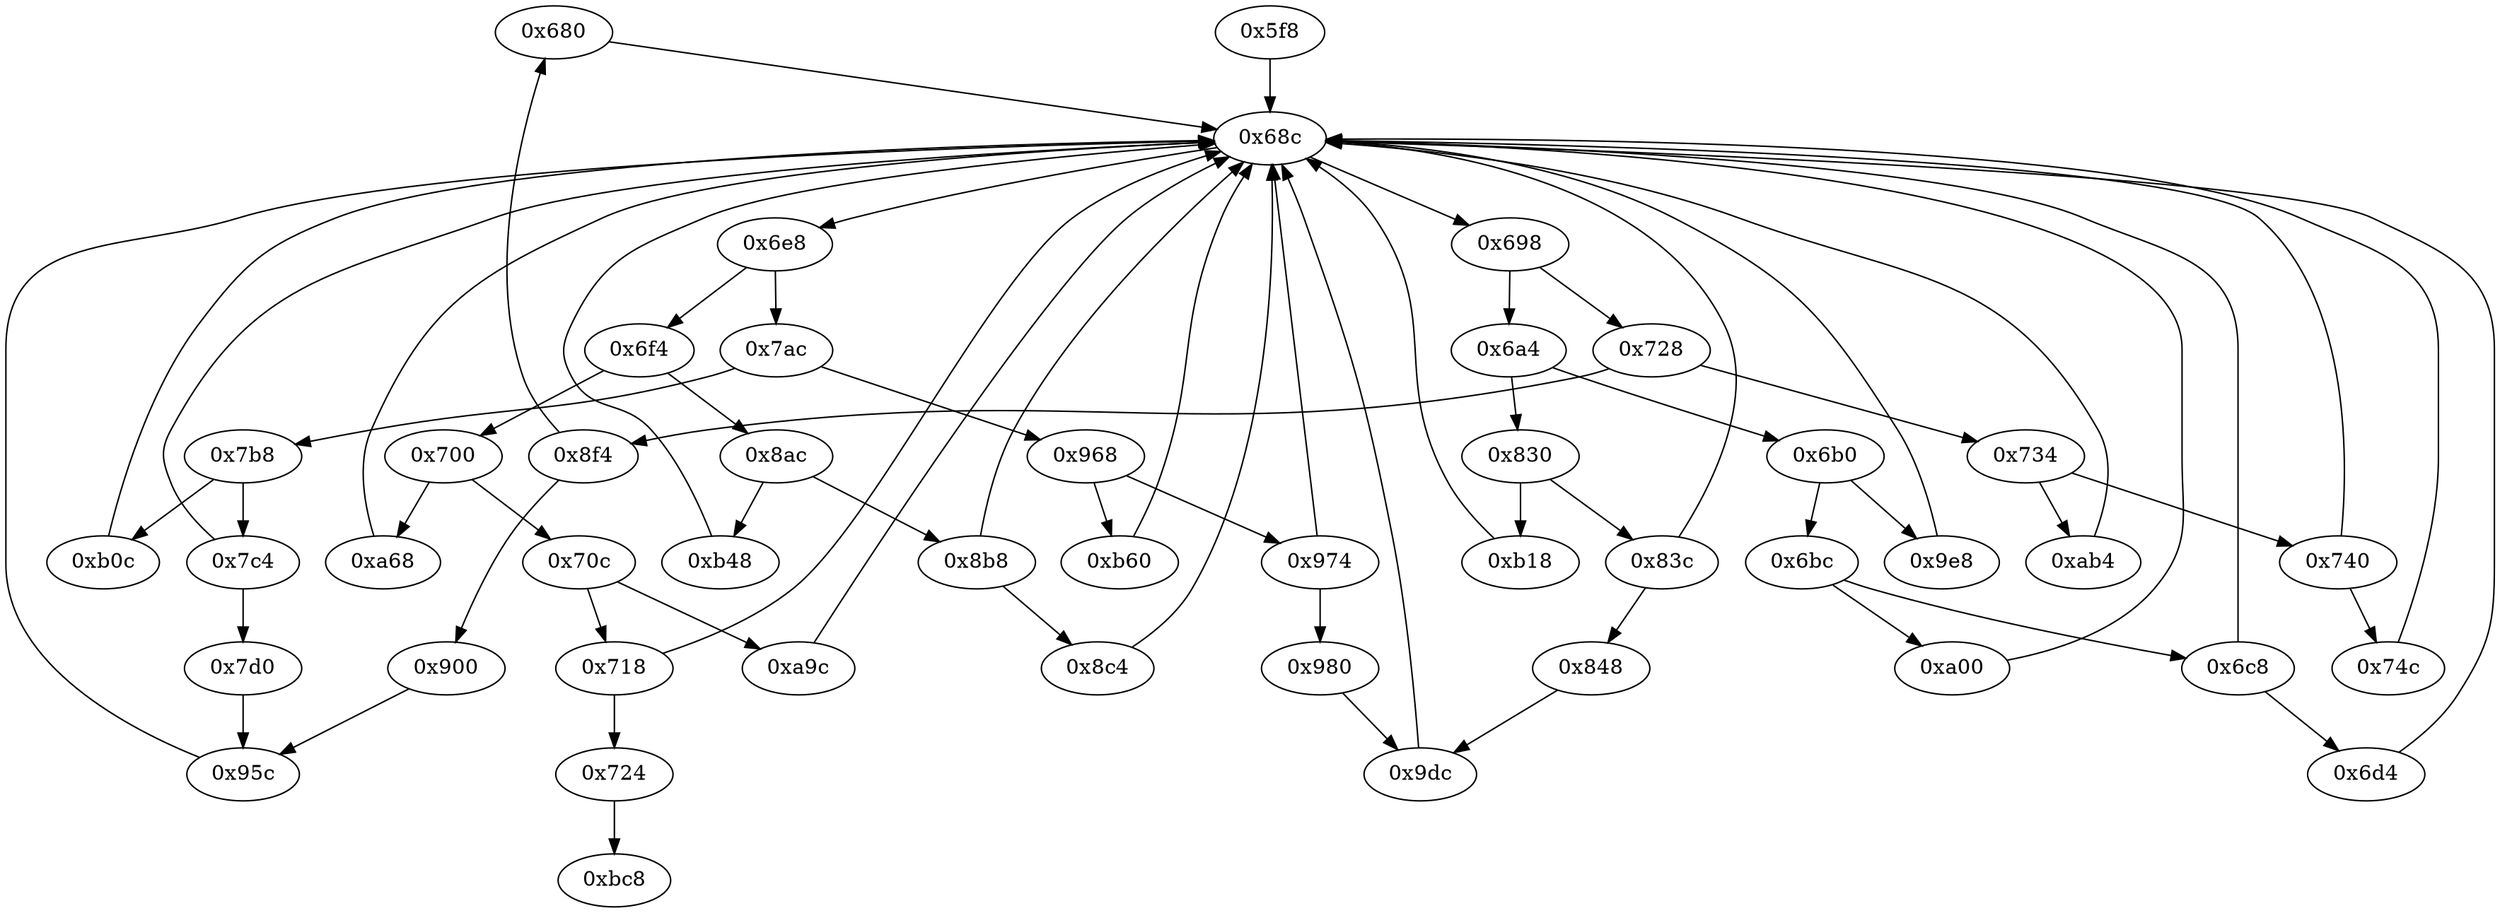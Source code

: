 strict digraph "" {
	"0x680"	 [opcode="[u'ldr', u'cmp', u'ldr']"];
	"0x68c"	 [opcode="[u'ldr', u'cmp', u'b']"];
	"0x680" -> "0x68c";
	"0x95c"	 [opcode="[u'cmp', u'mov', u'b']"];
	"0x95c" -> "0x68c";
	"0x8ac"	 [opcode="[u'ldr', u'cmp', u'b']"];
	"0x8b8"	 [opcode="[u'ldr', u'cmp', u'b']"];
	"0x8ac" -> "0x8b8";
	"0xb48"	 [opcode="[u'ldrb', u'ldr', u'ldr', u'cmp', u'mov', u'b']"];
	"0x8ac" -> "0xb48";
	"0x724"	 [opcode="[u'b']"];
	"0xbc8"	 [opcode="[u'mov', u'sub', u'pop']"];
	"0x724" -> "0xbc8";
	"0xa68"	 [opcode="[u'ldr', u'str', u'ldr', u'str', u'ldr', u'ldr', u'ldrb', u'ldr', u'ldr', u'ldr', u'cmp', u'mov', u'b']"];
	"0xa68" -> "0x68c";
	"0x6b0"	 [opcode="[u'ldr', u'cmp', u'b']"];
	"0x6bc"	 [opcode="[u'ldr', u'cmp', u'b']"];
	"0x6b0" -> "0x6bc";
	"0x9e8"	 [opcode="[u'mov', u'str', u'ldr', u'str', u'ldr', u'b']"];
	"0x6b0" -> "0x9e8";
	"0x6a4"	 [opcode="[u'ldr', u'cmp', u'b']"];
	"0x6a4" -> "0x6b0";
	"0x830"	 [opcode="[u'ldr', u'cmp', u'b']"];
	"0x6a4" -> "0x830";
	"0x8f4"	 [opcode="[u'ldr', u'cmp', u'b']"];
	"0x8f4" -> "0x680";
	"0x900"	 [opcode="[u'ldr', u'mov', u'ldr', u'ldr', u'sub', u'sub', u'add', u'mul', u'mov', u'eor', u'and', u'ldr', u'mov', u'ldr', u'cmp', u'mov', \
u'teq', u'ldr', u'ldr', u'mov', u'cmp', u'mov', u'mov']"];
	"0x8f4" -> "0x900";
	"0x980"	 [opcode="[u'ldr', u'ldr', u'rsb', u'rsb', u'str', u'ldr', u'ldr', u'sub', u'mul', u'mvn', u'ldr', u'ldr', u'orr', u'mov', u'cmn', u'mov', \
u'cmp', u'mov', u'mov', u'mov', u'cmn', u'mov', u'mov']"];
	"0x9dc"	 [opcode="[u'teq', u'mov', u'b']"];
	"0x980" -> "0x9dc";
	"0x8b8" -> "0x68c";
	"0x8c4"	 [opcode="[u'ldr', u'ldr', u'ldr', u'sub', u'add', u'add', u'str', u'ldr', u'add', u'str', u'ldr', u'b']"];
	"0x8b8" -> "0x8c4";
	"0xb60"	 [opcode="[u'ldr', u'mov', u'ldr', u'ldr', u'ldr', u'ldr', u'cmp', u'mov', u'add', u'sub', u'sub', u'mul', u'mvn', u'mov', u'orr', u'ldr', \
u'cmn', u'mov', u'teq', u'ldr', u'mov', u'cmn', u'mov', u'cmp', u'mov', u'b']"];
	"0xb60" -> "0x68c";
	"0x848"	 [opcode="[u'ldr', u'ldr', u'cmp', u'mov', u'mov', u'strb', u'ldr', u'ldr', u'sub', u'mul', u'eor', u'and', u'ldr', u'ldr', u'mov', u'mov', \
u'cmp', u'mov', u'cmp', u'mov', u'mov', u'cmp', u'mov', u'mov', u'b']"];
	"0x848" -> "0x9dc";
	"0x968"	 [opcode="[u'ldr', u'cmp', u'b']"];
	"0x968" -> "0xb60";
	"0x974"	 [opcode="[u'ldr', u'cmp', u'b']"];
	"0x968" -> "0x974";
	"0x7c4"	 [opcode="[u'ldr', u'cmp', u'b']"];
	"0x7c4" -> "0x68c";
	"0x7d0"	 [opcode="[u'ldr', u'mov', u'str', u'ldr', u'str', u'ldr', u'ldr', u'sub', u'mul', u'mov', u'eor', u'and', u'ldr', u'mov', u'ldr', u'cmp', \
u'mov', u'teq', u'mov', u'mov', u'cmp', u'mov', u'mov', u'b']"];
	"0x7c4" -> "0x7d0";
	"0x6c8"	 [opcode="[u'ldr', u'cmp', u'b']"];
	"0x6c8" -> "0x68c";
	"0x6d4"	 [opcode="[u'ldr', u'ldr', u'bl', u'mov', u'b']"];
	"0x6c8" -> "0x6d4";
	"0x718"	 [opcode="[u'ldr', u'cmp', u'b']"];
	"0x718" -> "0x724";
	"0x718" -> "0x68c";
	"0x734"	 [opcode="[u'ldr', u'cmp', u'b']"];
	"0xab4"	 [opcode="[u'ldr', u'ldr', u'ldr', u'sub', u'mul', u'eor', u'and', u'ldr', u'mov', u'mov', u'ldr', u'cmp', u'mov', u'cmp', u'mov', u'mov', \
u'cmp', u'mov', u'mov', u'teq', u'mov', u'b']"];
	"0x734" -> "0xab4";
	"0x740"	 [opcode="[u'ldr', u'cmp', u'b']"];
	"0x734" -> "0x740";
	"0x900" -> "0x95c";
	"0x74c"	 [opcode="[u'ldr', u'ldr', u'ldr', u'sub', u'sub', u'add', u'mul', u'eor', u'and', u'ldr', u'mov', u'mov', u'ldr', u'cmp', u'mov', u'cmp', \
u'mov', u'mov', u'cmp', u'mov', u'mov', u'teq', u'mov', u'b']"];
	"0x74c" -> "0x68c";
	"0xa9c"	 [opcode="[u'ldr', u'str', u'ldr', u'str', u'ldr', u'b']"];
	"0xa9c" -> "0x68c";
	"0x70c"	 [opcode="[u'ldr', u'cmp', u'b']"];
	"0x70c" -> "0x718";
	"0x70c" -> "0xa9c";
	"0xab4" -> "0x68c";
	"0x6bc" -> "0x6c8";
	"0xa00"	 [opcode="[u'ldr', u'ldr', u'bl', u'ldr', u'mov', u'ldr', u'rsb', u'mvn', u'mul', u'eor', u'and', u'ldr', u'mov', u'mov', u'ldr', u'ldr', \
u'cmp', u'mov', u'teq', u'mov', u'mov', u'cmp', u'mov', u'cmp', u'mov', u'b']"];
	"0x6bc" -> "0xa00";
	"0x83c"	 [opcode="[u'ldr', u'cmp', u'b']"];
	"0x83c" -> "0x848";
	"0x83c" -> "0x68c";
	"0xb18"	 [opcode="[u'ldr', u'ldr', u'ldr', u'ldr', u'ldr', u'ldr', u'ldr', u'ldr', u'ldr', u'ldr', u'ldr', u'b']"];
	"0xb18" -> "0x68c";
	"0x7ac"	 [opcode="[u'ldr', u'cmp', u'b']"];
	"0x7ac" -> "0x968";
	"0x7b8"	 [opcode="[u'ldr', u'cmp', u'b']"];
	"0x7ac" -> "0x7b8";
	"0x698"	 [opcode="[u'ldr', u'cmp', u'b']"];
	"0x698" -> "0x6a4";
	"0x728"	 [opcode="[u'ldr', u'cmp', u'b']"];
	"0x698" -> "0x728";
	"0x9e8" -> "0x68c";
	"0x68c" -> "0x698";
	"0x6e8"	 [opcode="[u'ldr', u'cmp', u'b']"];
	"0x68c" -> "0x6e8";
	"0x9dc" -> "0x68c";
	"0x6f4"	 [opcode="[u'ldr', u'cmp', u'b']"];
	"0x6f4" -> "0x8ac";
	"0x700"	 [opcode="[u'ldr', u'cmp', u'b']"];
	"0x6f4" -> "0x700";
	"0x8c4" -> "0x68c";
	"0x6d4" -> "0x68c";
	"0xb0c"	 [opcode="[u'ldr', u'mov', u'b']"];
	"0xb0c" -> "0x68c";
	"0x728" -> "0x8f4";
	"0x728" -> "0x734";
	"0x6e8" -> "0x7ac";
	"0x6e8" -> "0x6f4";
	"0x700" -> "0xa68";
	"0x700" -> "0x70c";
	"0xa00" -> "0x68c";
	"0x830" -> "0x83c";
	"0x830" -> "0xb18";
	"0x974" -> "0x980";
	"0x974" -> "0x68c";
	"0x7d0" -> "0x95c";
	"0xb48" -> "0x68c";
	"0x740" -> "0x74c";
	"0x740" -> "0x68c";
	"0x7b8" -> "0x7c4";
	"0x7b8" -> "0xb0c";
	"0x5f8"	 [opcode="[u'push', u'add', u'sub', u'mov', u'str', u'mvn', u'str', u'ldr', u'str', u'ldr', u'str', u'ldr', u'str', u'ldr', u'ldr', u'ldr', \
u'ldr', u'ldr', u'ldr', u'str', u'ldr', u'ldr', u'add', u'str', u'ldr', u'str', u'add', u'str', u'str', u'str', u'mov', u'str', \
u'mov', u'b']"];
	"0x5f8" -> "0x68c";
}
